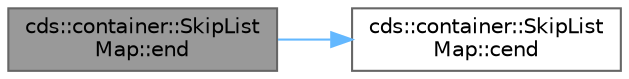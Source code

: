 digraph "cds::container::SkipListMap::end"
{
 // LATEX_PDF_SIZE
  bgcolor="transparent";
  edge [fontname=Helvetica,fontsize=10,labelfontname=Helvetica,labelfontsize=10];
  node [fontname=Helvetica,fontsize=10,shape=box,height=0.2,width=0.4];
  rankdir="LR";
  Node1 [id="Node000001",label="cds::container::SkipList\lMap::end",height=0.2,width=0.4,color="gray40", fillcolor="grey60", style="filled", fontcolor="black",tooltip="Returns a forward const iterator that addresses the location succeeding the last element in a map."];
  Node1 -> Node2 [id="edge1_Node000001_Node000002",color="steelblue1",style="solid",tooltip=" "];
  Node2 [id="Node000002",label="cds::container::SkipList\lMap::cend",height=0.2,width=0.4,color="grey40", fillcolor="white", style="filled",URL="$classcds_1_1container_1_1_skip_list_map.html#a83881c99c9195c9a79dd432cdc0ac456",tooltip="Returns a forward const iterator that addresses the location succeeding the last element in a map."];
}
